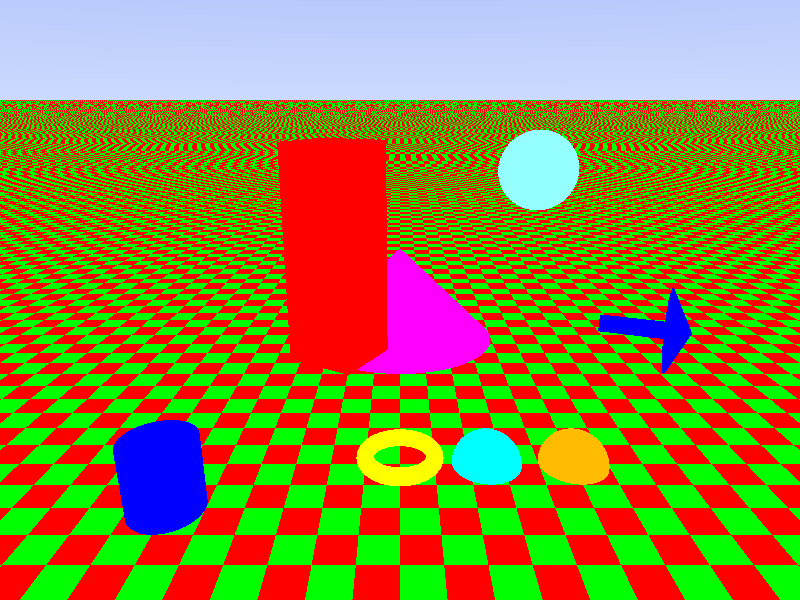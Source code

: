 
// Da la idea de como generar una escena en Pov-Ray
// Ademas de introducir al uso de objetos

// Alfredo Tlahuice Flores
// Dic 2010  
   

#include "colors.inc"

#declare camara=
camera {                //Definimos la Cámara...
  location <0, 10, -15> //Lugar desde donde "mira" la cámara.
  look_at <0, 0, 15>    //Punto al que la cámara está "mirando".  
}

#declare luz=
light_source {          //Definimos un foco de luz...
  <0, 100, -100>        //Colocamos luz arriba y hacia atrás
  rgb 1.75              //Color RGB (Red, Green, Blue) puesto a 1.75 (blanco brillante)
  
  parallel              //Indicamos que es LUZ PARALELA
  point_at <0, 0, 0>    //Indicamos a dónde apunta la fuente de luz paralela
}

// Create an infinite sphere around scene and allow any pigment on it
sky_sphere{ pigment { gradient <0,1,0>
                      color_map { [0.00 rgb <0.6,0.7,1.0>]
                                  [0.35 rgb <0.0,0.1,0.8>]
                                  [0.65 rgb <0.0,0.1,0.8>]
                                  [1.00 rgb <0.6,0.7,1.0>] 
                                } 
                      scale 2         
                    } // end of pigment
          } //end of skysphere -------------------------------------


#declare plano=
plane { y, 0            //Colocamos un objeto (un plano)
  pigment {
    checker rgb <1,0,0>, rgb <0,1,0>
  }
}

//---------------------------------------------------------------------------------
// Se definen los 5 tipos de primitivas que existen en PovRay

#declare esfera1=
// Agregamos una esfera
sphere {                //Invocamos una esfera...
  <0, 0, 0>,            //Centro de la esfera en coordenadas X=0, Y=0, Z=0
  1                     //Radio de la esfera: 1 UPV

  pigment {             //Definimos color.
    rgb <1, .5, 0>       //Damos color RGB 0 1 0 (verde)
  }
              
  translate x*5
}



#declare esfera2=
// Una esfera con color verde y transladada en direccion x
sphere {                //Invocamos una esfera...
  <0, 0, 0>,            //Centro de la esfera en coordenadas X=0, Y=0, Z=0
  1                     //Radio de la esfera: 1 UPV

  pigment {             //Definimos color.
    color Cyan       //Damos color RGB 0 1 0 (verde)
  }
translate x*2.5
}


// Esfera verde transladada en X y Y
#declare esfera3=
sphere {                //Invocamos una esfera...
  <1, .3, .5>,            //Centro de la esfera en coordenadas X=0, Y=0, Z=0
  1                     //Radio de la esfera: 1 UPV

  pigment {             //Definimos color.
    rgb <.3, 1, 1>       //Damos color RGB 0 1 0 (verde)
  }
translate <2.5,8.0,0>
}

// Definimos una caja
#declare caja=
box {                   //Invocamos una caja...
  <1, 1, 1>,            //Ubicación de la primer esquina.
  <-1, -1, -1>          //Ubicación de la esquina contraria.

  pigment {         
    rgb <1, 0, 0>   //color ROJO.
  }
  scale y*3
  translate <-2, 6, 0> rotate y*30
}


//definimos un cilindro
#declare cilindro=
cylinder {
  <0,  1, 0>,        //Primer "tapa" del cilindro.
  <0, -1, 0>,        //Segunda "tapa" del cilindro.
  1                 //Radio del cilindro.

  pigment {         
    rgb <0, 0, 1>   //color AZUL.
  }

  translate y*1  translate z*-2  translate x*-6  //Apoyamos el cilindro en el suelo.
}

//Definimos un cono
#declare cono=
cone {
  <0,  1, 0>,       //Primer "tapa" del cilindro.
  0,                //Radio de la primer "tapa".
  <0, -1, 0>,       //Segunda "tapa"del cilindro.
  2                 //Radio de la segunda "tapa".
  
  pigment {
    rgb <1, 0, 1>
  }    
  
  translate z*5 translate y*1  scale 2.0
}


//definimos un torus
#declare dona=
torus {
  1,                 //Radio del anillo.
  0.25               //Radio del grosor del anillo.

  pigment {
    rgb <1, 1.6, 0>
  }            
  
  translate y*0.25
}


//Hacemos una flecha
#declare flecha=
union{
   cylinder{0,1.5*x,0.2}      //vector unitario
   cone{1.5*x,1,2*x,0} 
 }

//******************************************************************
// Aqui definimos los elementos de la escena
plane{plano}
light_source{luz}
camera{camara}
sphere{esfera1}
  

cone{cono}
sphere{esfera1}
sphere{esfera2}
sphere{esfera3}
box{caja}
cylinder{cilindro}
torus{dona}
object{flecha pigment {rgb <0, 0, 1>}  translate y*5 translate x*5 rotate y*20}



